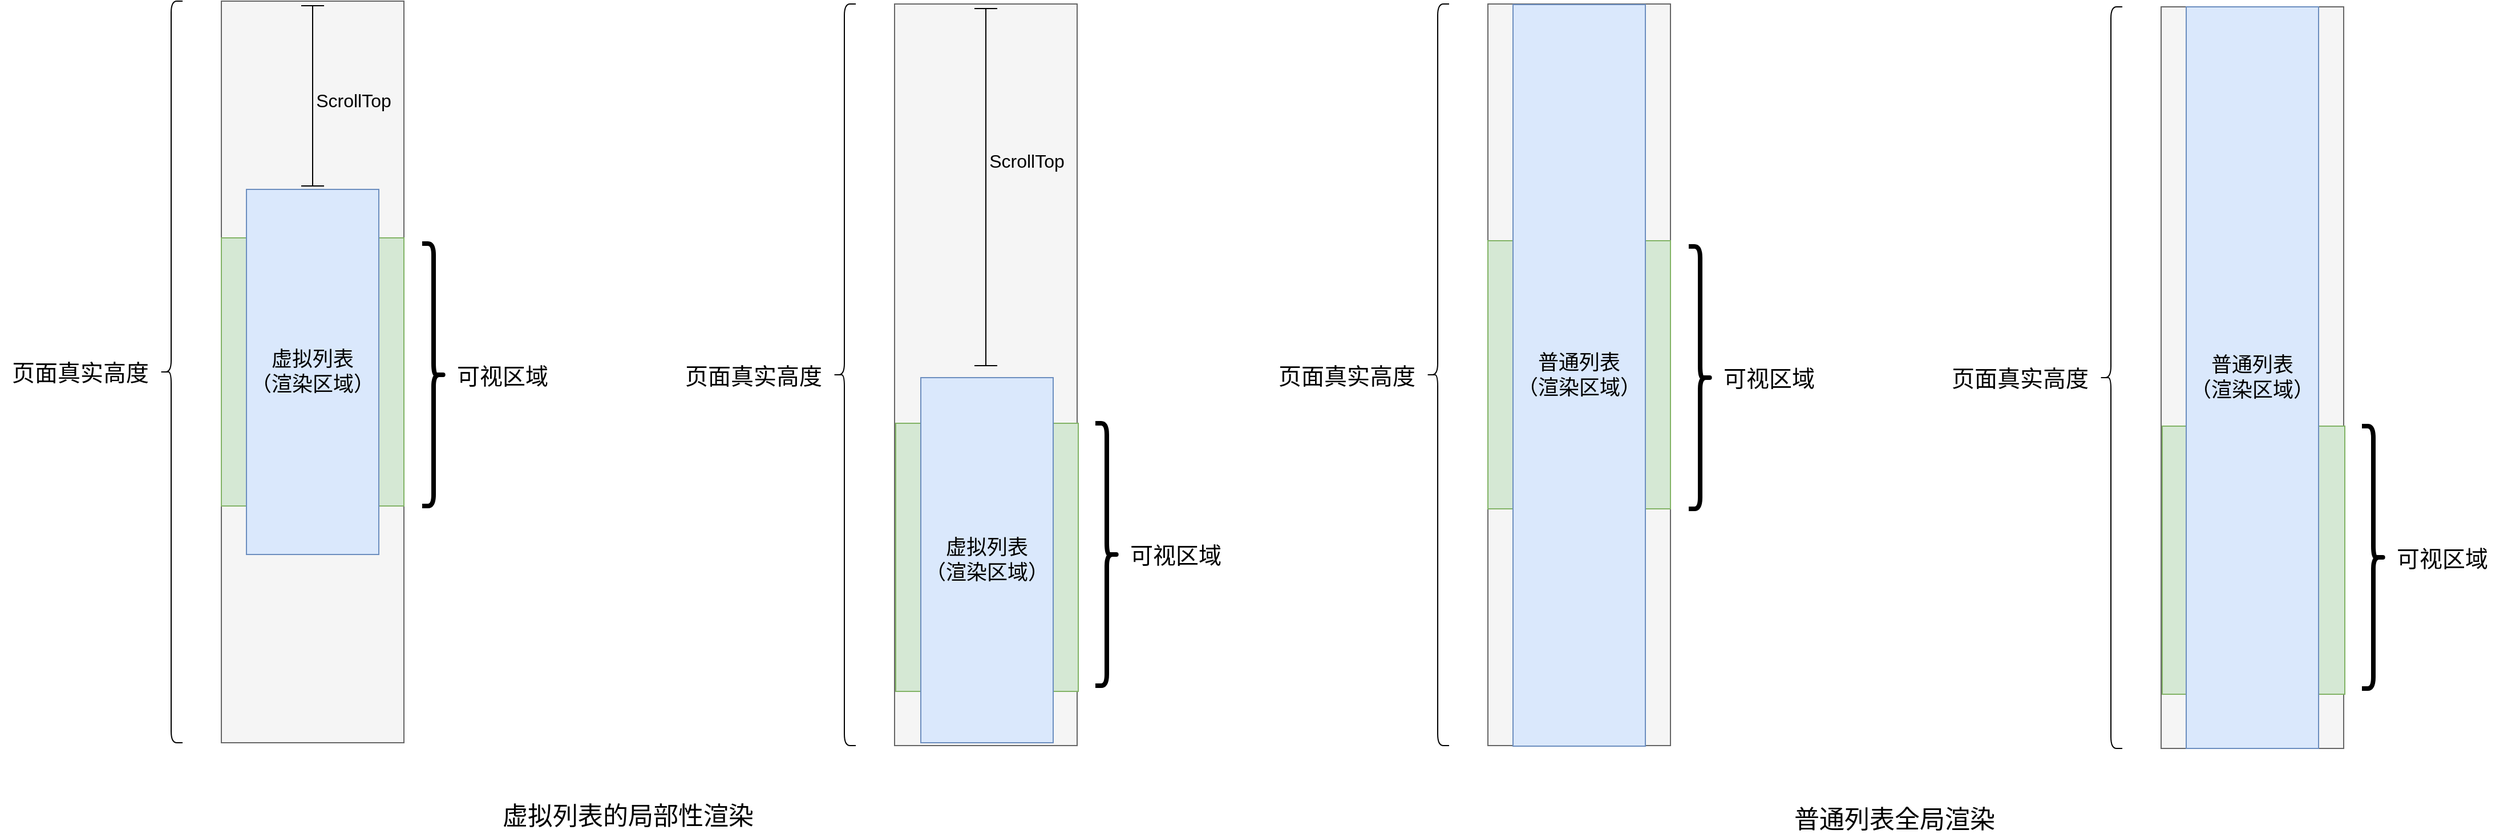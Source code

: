 <mxfile version="13.7.5" type="github">
  <diagram id="L1JHUYxiwmk380S7T3ll" name="Page-1">
    <mxGraphModel dx="2596" dy="1374" grid="1" gridSize="10" guides="1" tooltips="1" connect="1" arrows="1" fold="1" page="1" pageScale="1" pageWidth="827" pageHeight="800" math="0" shadow="0">
      <root>
        <mxCell id="0" />
        <mxCell id="1" parent="0" />
        <mxCell id="by5zGwj_V78DvYOfpUZz-2" value="" style="rounded=0;whiteSpace=wrap;html=1;fillColor=#f5f5f5;strokeColor=#666666;fontColor=#333333;" parent="1" vertex="1">
          <mxGeometry x="334" y="30" width="160" height="650" as="geometry" />
        </mxCell>
        <mxCell id="by5zGwj_V78DvYOfpUZz-1" value="" style="rounded=0;whiteSpace=wrap;html=1;fillColor=#d5e8d4;strokeColor=#82b366;" parent="1" vertex="1">
          <mxGeometry x="334" y="237.5" width="160" height="235" as="geometry" />
        </mxCell>
        <mxCell id="by5zGwj_V78DvYOfpUZz-3" value="&lt;font style=&quot;font-size: 18px&quot;&gt;虚拟列表&lt;br&gt;（渲染区域）&lt;br&gt;&lt;/font&gt;" style="rounded=0;whiteSpace=wrap;html=1;fillColor=#dae8fc;strokeColor=#6c8ebf;" parent="1" vertex="1">
          <mxGeometry x="356" y="195" width="116" height="320" as="geometry" />
        </mxCell>
        <mxCell id="by5zGwj_V78DvYOfpUZz-5" value="" style="shape=crossbar;whiteSpace=wrap;html=1;rounded=1;fillColor=none;rotation=-90;" parent="1" vertex="1">
          <mxGeometry x="335" y="103" width="158" height="20" as="geometry" />
        </mxCell>
        <mxCell id="by5zGwj_V78DvYOfpUZz-6" value="ScrollTop" style="text;html=1;strokeColor=none;fillColor=none;align=center;verticalAlign=middle;whiteSpace=wrap;rounded=0;strokeWidth=4;fontSize=16;" parent="1" vertex="1">
          <mxGeometry x="420" y="103" width="60" height="27" as="geometry" />
        </mxCell>
        <mxCell id="by5zGwj_V78DvYOfpUZz-7" value="" style="shape=curlyBracket;whiteSpace=wrap;html=1;rounded=1;fillColor=none;" parent="1" vertex="1">
          <mxGeometry x="280" y="30" width="20" height="650" as="geometry" />
        </mxCell>
        <mxCell id="by5zGwj_V78DvYOfpUZz-8" value="&lt;font style=&quot;font-size: 20px&quot;&gt;页面真实高度&lt;/font&gt;" style="text;html=1;align=center;verticalAlign=middle;resizable=0;points=[];autosize=1;" parent="1" vertex="1">
          <mxGeometry x="140" y="345" width="140" height="20" as="geometry" />
        </mxCell>
        <mxCell id="by5zGwj_V78DvYOfpUZz-9" value="" style="shape=curlyBracket;whiteSpace=wrap;html=1;rounded=1;strokeWidth=4;fillColor=none;fontSize=16;rotation=-180;" parent="1" vertex="1">
          <mxGeometry x="510" y="242.5" width="20" height="230" as="geometry" />
        </mxCell>
        <mxCell id="by5zGwj_V78DvYOfpUZz-10" value="&lt;span style=&quot;font-size: 20px&quot;&gt;可视区域&lt;/span&gt;" style="text;html=1;align=center;verticalAlign=middle;resizable=0;points=[];autosize=1;" parent="1" vertex="1">
          <mxGeometry x="530" y="347.5" width="100" height="20" as="geometry" />
        </mxCell>
        <mxCell id="by5zGwj_V78DvYOfpUZz-11" value="" style="rounded=0;whiteSpace=wrap;html=1;fillColor=#f5f5f5;strokeColor=#666666;fontColor=#333333;" parent="1" vertex="1">
          <mxGeometry x="924" y="32.5" width="160" height="650" as="geometry" />
        </mxCell>
        <mxCell id="by5zGwj_V78DvYOfpUZz-12" value="" style="rounded=0;whiteSpace=wrap;html=1;fillColor=#d5e8d4;strokeColor=#82b366;" parent="1" vertex="1">
          <mxGeometry x="925" y="400" width="160" height="235" as="geometry" />
        </mxCell>
        <mxCell id="by5zGwj_V78DvYOfpUZz-13" value="&lt;font style=&quot;font-size: 18px&quot;&gt;虚拟列表&lt;br&gt;（渲染区域）&lt;br&gt;&lt;/font&gt;" style="rounded=0;whiteSpace=wrap;html=1;fillColor=#dae8fc;strokeColor=#6c8ebf;" parent="1" vertex="1">
          <mxGeometry x="947" y="360" width="116" height="320" as="geometry" />
        </mxCell>
        <mxCell id="by5zGwj_V78DvYOfpUZz-14" value="" style="shape=crossbar;whiteSpace=wrap;html=1;rounded=1;fillColor=none;rotation=-90;" parent="1" vertex="1">
          <mxGeometry x="847.5" y="183" width="313" height="20" as="geometry" />
        </mxCell>
        <mxCell id="by5zGwj_V78DvYOfpUZz-15" value="ScrollTop" style="text;html=1;strokeColor=none;fillColor=none;align=center;verticalAlign=middle;whiteSpace=wrap;rounded=0;strokeWidth=4;fontSize=16;" parent="1" vertex="1">
          <mxGeometry x="1010" y="156" width="60" height="27" as="geometry" />
        </mxCell>
        <mxCell id="by5zGwj_V78DvYOfpUZz-16" value="" style="shape=curlyBracket;whiteSpace=wrap;html=1;rounded=1;fillColor=none;" parent="1" vertex="1">
          <mxGeometry x="870" y="32.5" width="20" height="650" as="geometry" />
        </mxCell>
        <mxCell id="by5zGwj_V78DvYOfpUZz-17" value="&lt;font style=&quot;font-size: 20px&quot;&gt;页面真实高度&lt;/font&gt;" style="text;html=1;align=center;verticalAlign=middle;resizable=0;points=[];autosize=1;" parent="1" vertex="1">
          <mxGeometry x="730" y="347.5" width="140" height="20" as="geometry" />
        </mxCell>
        <mxCell id="by5zGwj_V78DvYOfpUZz-18" value="" style="shape=curlyBracket;whiteSpace=wrap;html=1;rounded=1;strokeWidth=4;fillColor=none;fontSize=16;rotation=-180;" parent="1" vertex="1">
          <mxGeometry x="1100" y="400" width="20" height="230" as="geometry" />
        </mxCell>
        <mxCell id="by5zGwj_V78DvYOfpUZz-19" value="&lt;span style=&quot;font-size: 20px&quot;&gt;可视区域&lt;/span&gt;" style="text;html=1;align=center;verticalAlign=middle;resizable=0;points=[];autosize=1;" parent="1" vertex="1">
          <mxGeometry x="1120" y="505" width="100" height="20" as="geometry" />
        </mxCell>
        <mxCell id="by5zGwj_V78DvYOfpUZz-20" value="虚拟列表的局部性渲染" style="text;html=1;align=center;verticalAlign=middle;resizable=0;points=[];autosize=1;fontSize=22;" parent="1" vertex="1">
          <mxGeometry x="570" y="730" width="240" height="30" as="geometry" />
        </mxCell>
        <mxCell id="E28cixrWg0i6u1OckA7l-1" value="" style="rounded=0;whiteSpace=wrap;html=1;fillColor=#f5f5f5;strokeColor=#666666;fontColor=#333333;" vertex="1" parent="1">
          <mxGeometry x="1444" y="32.5" width="160" height="650" as="geometry" />
        </mxCell>
        <mxCell id="E28cixrWg0i6u1OckA7l-2" value="" style="rounded=0;whiteSpace=wrap;html=1;fillColor=#d5e8d4;strokeColor=#82b366;" vertex="1" parent="1">
          <mxGeometry x="1444" y="240" width="160" height="235" as="geometry" />
        </mxCell>
        <mxCell id="E28cixrWg0i6u1OckA7l-3" value="&lt;font style=&quot;font-size: 18px&quot;&gt;普通列表&lt;br&gt;（渲染区域）&lt;br&gt;&lt;/font&gt;" style="rounded=0;whiteSpace=wrap;html=1;fillColor=#dae8fc;strokeColor=#6c8ebf;" vertex="1" parent="1">
          <mxGeometry x="1466" y="33" width="116" height="650" as="geometry" />
        </mxCell>
        <mxCell id="E28cixrWg0i6u1OckA7l-6" value="" style="shape=curlyBracket;whiteSpace=wrap;html=1;rounded=1;fillColor=none;" vertex="1" parent="1">
          <mxGeometry x="1390" y="32.5" width="20" height="650" as="geometry" />
        </mxCell>
        <mxCell id="E28cixrWg0i6u1OckA7l-7" value="&lt;font style=&quot;font-size: 20px&quot;&gt;页面真实高度&lt;/font&gt;" style="text;html=1;align=center;verticalAlign=middle;resizable=0;points=[];autosize=1;" vertex="1" parent="1">
          <mxGeometry x="1250" y="347.5" width="140" height="20" as="geometry" />
        </mxCell>
        <mxCell id="E28cixrWg0i6u1OckA7l-8" value="" style="shape=curlyBracket;whiteSpace=wrap;html=1;rounded=1;strokeWidth=4;fillColor=none;fontSize=16;rotation=-180;" vertex="1" parent="1">
          <mxGeometry x="1620" y="245" width="20" height="230" as="geometry" />
        </mxCell>
        <mxCell id="E28cixrWg0i6u1OckA7l-9" value="&lt;span style=&quot;font-size: 20px&quot;&gt;可视区域&lt;/span&gt;" style="text;html=1;align=center;verticalAlign=middle;resizable=0;points=[];autosize=1;" vertex="1" parent="1">
          <mxGeometry x="1640" y="350" width="100" height="20" as="geometry" />
        </mxCell>
        <mxCell id="E28cixrWg0i6u1OckA7l-10" value="" style="rounded=0;whiteSpace=wrap;html=1;fillColor=#f5f5f5;strokeColor=#666666;fontColor=#333333;" vertex="1" parent="1">
          <mxGeometry x="2034" y="35" width="160" height="650" as="geometry" />
        </mxCell>
        <mxCell id="E28cixrWg0i6u1OckA7l-11" value="" style="rounded=0;whiteSpace=wrap;html=1;fillColor=#d5e8d4;strokeColor=#82b366;" vertex="1" parent="1">
          <mxGeometry x="2035" y="402.5" width="160" height="235" as="geometry" />
        </mxCell>
        <mxCell id="E28cixrWg0i6u1OckA7l-15" value="" style="shape=curlyBracket;whiteSpace=wrap;html=1;rounded=1;fillColor=none;" vertex="1" parent="1">
          <mxGeometry x="1980" y="35" width="20" height="650" as="geometry" />
        </mxCell>
        <mxCell id="E28cixrWg0i6u1OckA7l-16" value="&lt;font style=&quot;font-size: 20px&quot;&gt;页面真实高度&lt;/font&gt;" style="text;html=1;align=center;verticalAlign=middle;resizable=0;points=[];autosize=1;" vertex="1" parent="1">
          <mxGeometry x="1840" y="350" width="140" height="20" as="geometry" />
        </mxCell>
        <mxCell id="E28cixrWg0i6u1OckA7l-17" value="" style="shape=curlyBracket;whiteSpace=wrap;html=1;rounded=1;strokeWidth=4;fillColor=none;fontSize=16;rotation=-180;" vertex="1" parent="1">
          <mxGeometry x="2210" y="402.5" width="20" height="230" as="geometry" />
        </mxCell>
        <mxCell id="E28cixrWg0i6u1OckA7l-18" value="&lt;span style=&quot;font-size: 20px&quot;&gt;可视区域&lt;/span&gt;" style="text;html=1;align=center;verticalAlign=middle;resizable=0;points=[];autosize=1;" vertex="1" parent="1">
          <mxGeometry x="2230" y="507.5" width="100" height="20" as="geometry" />
        </mxCell>
        <mxCell id="E28cixrWg0i6u1OckA7l-19" value="普通列表全局渲染" style="text;html=1;align=center;verticalAlign=middle;resizable=0;points=[];autosize=1;fontSize=22;" vertex="1" parent="1">
          <mxGeometry x="1705" y="732.5" width="190" height="30" as="geometry" />
        </mxCell>
        <mxCell id="E28cixrWg0i6u1OckA7l-20" value="&lt;font style=&quot;font-size: 18px&quot;&gt;普通列表&lt;br&gt;（渲染区域）&lt;br&gt;&lt;/font&gt;" style="rounded=0;whiteSpace=wrap;html=1;fillColor=#dae8fc;strokeColor=#6c8ebf;" vertex="1" parent="1">
          <mxGeometry x="2056" y="35" width="116" height="650" as="geometry" />
        </mxCell>
      </root>
    </mxGraphModel>
  </diagram>
</mxfile>
